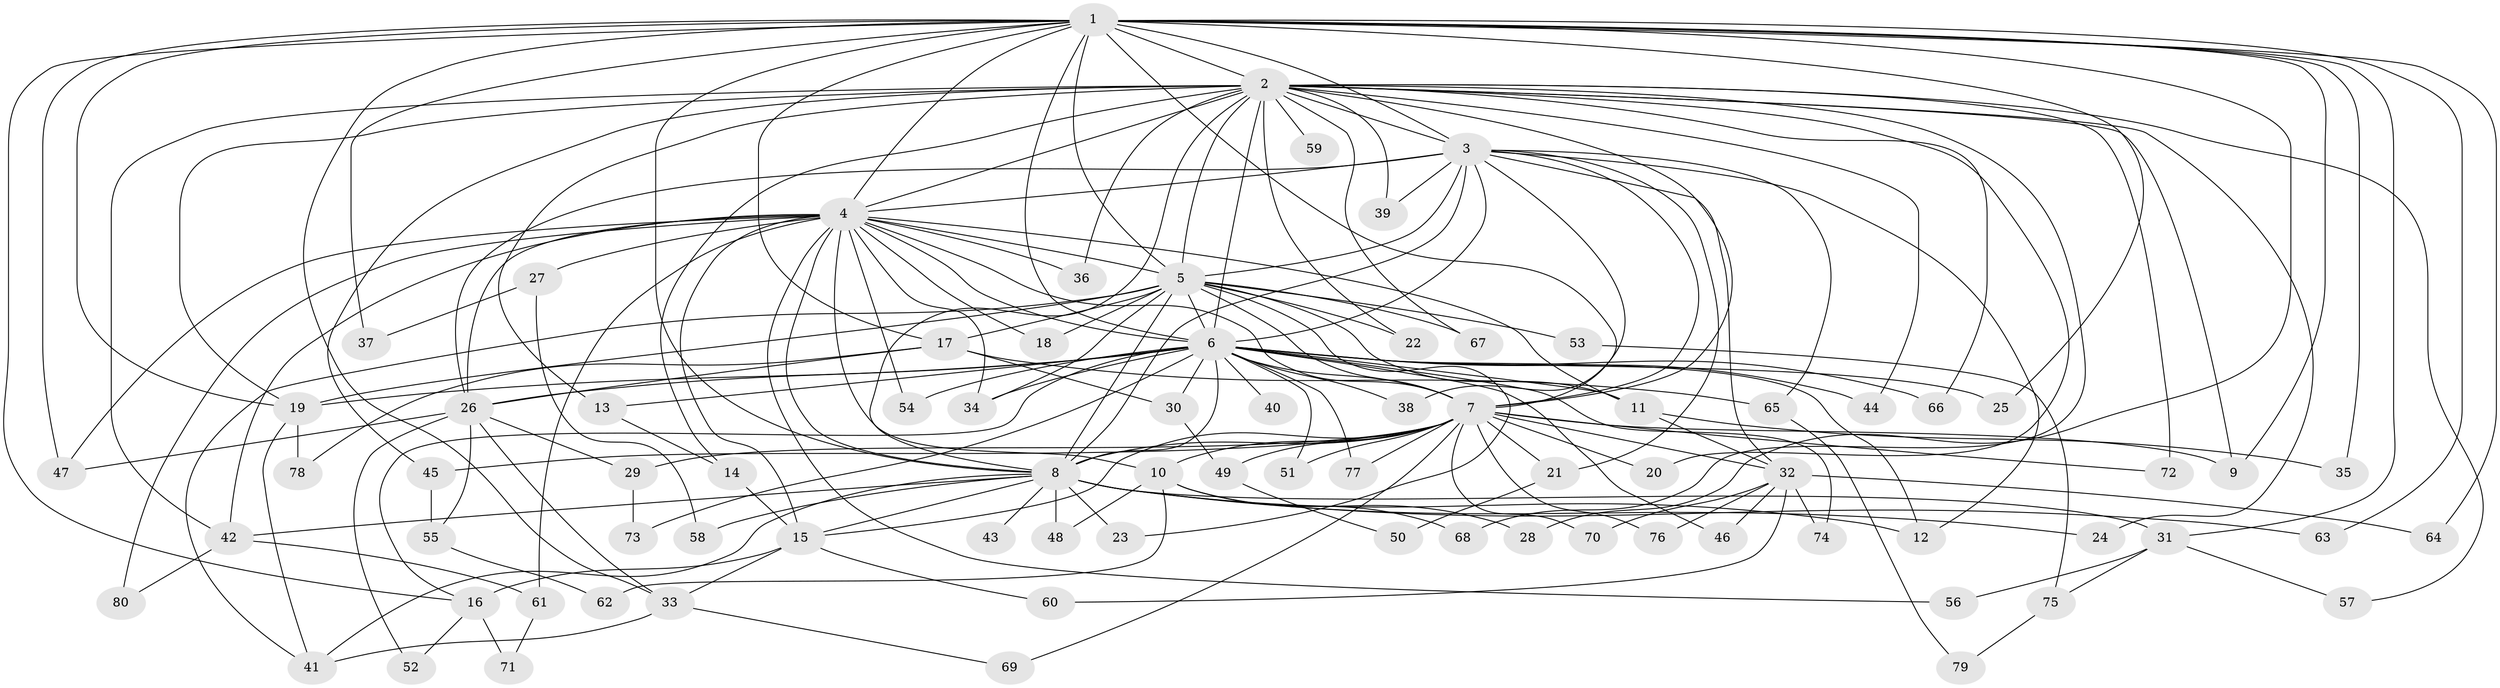 // original degree distribution, {24: 0.008849557522123894, 31: 0.008849557522123894, 17: 0.008849557522123894, 25: 0.008849557522123894, 21: 0.008849557522123894, 32: 0.008849557522123894, 26: 0.008849557522123894, 12: 0.017699115044247787, 23: 0.008849557522123894, 4: 0.035398230088495575, 3: 0.21238938053097345, 6: 0.02654867256637168, 5: 0.05309734513274336, 2: 0.5663716814159292, 7: 0.008849557522123894, 8: 0.008849557522123894}
// Generated by graph-tools (version 1.1) at 2025/49/03/04/25 22:49:42]
// undirected, 80 vertices, 184 edges
graph export_dot {
  node [color=gray90,style=filled];
  1;
  2;
  3;
  4;
  5;
  6;
  7;
  8;
  9;
  10;
  11;
  12;
  13;
  14;
  15;
  16;
  17;
  18;
  19;
  20;
  21;
  22;
  23;
  24;
  25;
  26;
  27;
  28;
  29;
  30;
  31;
  32;
  33;
  34;
  35;
  36;
  37;
  38;
  39;
  40;
  41;
  42;
  43;
  44;
  45;
  46;
  47;
  48;
  49;
  50;
  51;
  52;
  53;
  54;
  55;
  56;
  57;
  58;
  59;
  60;
  61;
  62;
  63;
  64;
  65;
  66;
  67;
  68;
  69;
  70;
  71;
  72;
  73;
  74;
  75;
  76;
  77;
  78;
  79;
  80;
  1 -- 2 [weight=2.0];
  1 -- 3 [weight=3.0];
  1 -- 4 [weight=1.0];
  1 -- 5 [weight=1.0];
  1 -- 6 [weight=1.0];
  1 -- 7 [weight=2.0];
  1 -- 8 [weight=3.0];
  1 -- 9 [weight=1.0];
  1 -- 16 [weight=1.0];
  1 -- 17 [weight=1.0];
  1 -- 19 [weight=1.0];
  1 -- 25 [weight=1.0];
  1 -- 28 [weight=1.0];
  1 -- 31 [weight=1.0];
  1 -- 33 [weight=1.0];
  1 -- 35 [weight=1.0];
  1 -- 37 [weight=1.0];
  1 -- 47 [weight=1.0];
  1 -- 63 [weight=1.0];
  1 -- 64 [weight=1.0];
  2 -- 3 [weight=2.0];
  2 -- 4 [weight=1.0];
  2 -- 5 [weight=1.0];
  2 -- 6 [weight=1.0];
  2 -- 7 [weight=1.0];
  2 -- 8 [weight=2.0];
  2 -- 9 [weight=1.0];
  2 -- 13 [weight=1.0];
  2 -- 14 [weight=1.0];
  2 -- 19 [weight=2.0];
  2 -- 20 [weight=1.0];
  2 -- 22 [weight=1.0];
  2 -- 24 [weight=1.0];
  2 -- 36 [weight=1.0];
  2 -- 39 [weight=1.0];
  2 -- 42 [weight=1.0];
  2 -- 44 [weight=1.0];
  2 -- 45 [weight=1.0];
  2 -- 57 [weight=1.0];
  2 -- 59 [weight=1.0];
  2 -- 66 [weight=1.0];
  2 -- 67 [weight=1.0];
  2 -- 68 [weight=1.0];
  2 -- 72 [weight=1.0];
  3 -- 4 [weight=2.0];
  3 -- 5 [weight=2.0];
  3 -- 6 [weight=3.0];
  3 -- 7 [weight=2.0];
  3 -- 8 [weight=4.0];
  3 -- 12 [weight=1.0];
  3 -- 21 [weight=1.0];
  3 -- 26 [weight=1.0];
  3 -- 32 [weight=1.0];
  3 -- 38 [weight=1.0];
  3 -- 39 [weight=1.0];
  3 -- 65 [weight=1.0];
  4 -- 5 [weight=1.0];
  4 -- 6 [weight=1.0];
  4 -- 7 [weight=1.0];
  4 -- 8 [weight=3.0];
  4 -- 10 [weight=1.0];
  4 -- 11 [weight=1.0];
  4 -- 15 [weight=1.0];
  4 -- 18 [weight=1.0];
  4 -- 26 [weight=1.0];
  4 -- 27 [weight=1.0];
  4 -- 34 [weight=1.0];
  4 -- 36 [weight=1.0];
  4 -- 42 [weight=1.0];
  4 -- 47 [weight=1.0];
  4 -- 54 [weight=1.0];
  4 -- 56 [weight=1.0];
  4 -- 61 [weight=1.0];
  4 -- 80 [weight=1.0];
  5 -- 6 [weight=1.0];
  5 -- 7 [weight=1.0];
  5 -- 8 [weight=3.0];
  5 -- 11 [weight=1.0];
  5 -- 17 [weight=1.0];
  5 -- 18 [weight=1.0];
  5 -- 19 [weight=1.0];
  5 -- 22 [weight=1.0];
  5 -- 23 [weight=1.0];
  5 -- 34 [weight=1.0];
  5 -- 41 [weight=1.0];
  5 -- 53 [weight=1.0];
  5 -- 67 [weight=1.0];
  6 -- 7 [weight=1.0];
  6 -- 8 [weight=2.0];
  6 -- 11 [weight=2.0];
  6 -- 12 [weight=1.0];
  6 -- 13 [weight=1.0];
  6 -- 16 [weight=1.0];
  6 -- 19 [weight=1.0];
  6 -- 25 [weight=1.0];
  6 -- 26 [weight=2.0];
  6 -- 30 [weight=1.0];
  6 -- 34 [weight=1.0];
  6 -- 38 [weight=1.0];
  6 -- 40 [weight=1.0];
  6 -- 44 [weight=1.0];
  6 -- 46 [weight=1.0];
  6 -- 51 [weight=1.0];
  6 -- 54 [weight=1.0];
  6 -- 66 [weight=1.0];
  6 -- 73 [weight=1.0];
  6 -- 74 [weight=1.0];
  6 -- 77 [weight=1.0];
  7 -- 8 [weight=2.0];
  7 -- 9 [weight=1.0];
  7 -- 10 [weight=1.0];
  7 -- 15 [weight=1.0];
  7 -- 20 [weight=1.0];
  7 -- 21 [weight=1.0];
  7 -- 29 [weight=1.0];
  7 -- 32 [weight=2.0];
  7 -- 45 [weight=1.0];
  7 -- 49 [weight=1.0];
  7 -- 51 [weight=1.0];
  7 -- 69 [weight=1.0];
  7 -- 70 [weight=1.0];
  7 -- 72 [weight=1.0];
  7 -- 76 [weight=1.0];
  7 -- 77 [weight=1.0];
  8 -- 12 [weight=1.0];
  8 -- 15 [weight=1.0];
  8 -- 23 [weight=1.0];
  8 -- 24 [weight=1.0];
  8 -- 31 [weight=1.0];
  8 -- 41 [weight=1.0];
  8 -- 42 [weight=1.0];
  8 -- 43 [weight=1.0];
  8 -- 48 [weight=1.0];
  8 -- 58 [weight=1.0];
  8 -- 63 [weight=1.0];
  10 -- 28 [weight=1.0];
  10 -- 48 [weight=1.0];
  10 -- 62 [weight=1.0];
  10 -- 68 [weight=1.0];
  11 -- 32 [weight=1.0];
  11 -- 35 [weight=1.0];
  13 -- 14 [weight=1.0];
  14 -- 15 [weight=1.0];
  15 -- 16 [weight=1.0];
  15 -- 33 [weight=1.0];
  15 -- 60 [weight=1.0];
  16 -- 52 [weight=1.0];
  16 -- 71 [weight=1.0];
  17 -- 26 [weight=1.0];
  17 -- 30 [weight=1.0];
  17 -- 65 [weight=1.0];
  17 -- 78 [weight=1.0];
  19 -- 41 [weight=1.0];
  19 -- 78 [weight=1.0];
  21 -- 50 [weight=1.0];
  26 -- 29 [weight=1.0];
  26 -- 33 [weight=1.0];
  26 -- 47 [weight=1.0];
  26 -- 52 [weight=1.0];
  26 -- 55 [weight=1.0];
  27 -- 37 [weight=1.0];
  27 -- 58 [weight=1.0];
  29 -- 73 [weight=1.0];
  30 -- 49 [weight=1.0];
  31 -- 56 [weight=1.0];
  31 -- 57 [weight=1.0];
  31 -- 75 [weight=1.0];
  32 -- 46 [weight=1.0];
  32 -- 60 [weight=1.0];
  32 -- 64 [weight=1.0];
  32 -- 70 [weight=1.0];
  32 -- 74 [weight=1.0];
  32 -- 76 [weight=1.0];
  33 -- 41 [weight=1.0];
  33 -- 69 [weight=1.0];
  42 -- 61 [weight=1.0];
  42 -- 80 [weight=1.0];
  45 -- 55 [weight=1.0];
  49 -- 50 [weight=1.0];
  53 -- 75 [weight=1.0];
  55 -- 62 [weight=1.0];
  61 -- 71 [weight=1.0];
  65 -- 79 [weight=1.0];
  75 -- 79 [weight=1.0];
}
